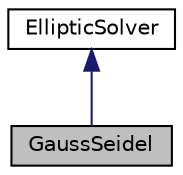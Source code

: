 digraph "GaussSeidel"
{
  edge [fontname="Helvetica",fontsize="10",labelfontname="Helvetica",labelfontsize="10"];
  node [fontname="Helvetica",fontsize="10",shape=record];
  Node1 [label="GaussSeidel",height=0.2,width=0.4,color="black", fillcolor="grey75", style="filled", fontcolor="black"];
  Node2 -> Node1 [dir="back",color="midnightblue",fontsize="10",style="solid",fontname="Helvetica"];
  Node2 [label="EllipticSolver",height=0.2,width=0.4,color="black", fillcolor="white", style="filled",URL="$class_elliptic_solver.html",tooltip="mountain lion, puma, or catamount, is a large "];
}
